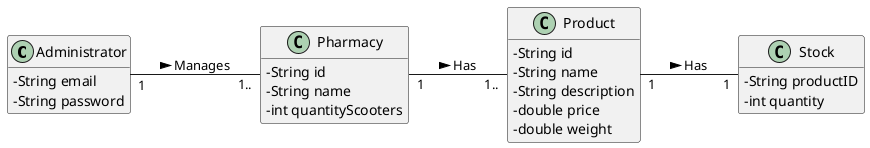 @startuml
skinparam classAttributeIconSize 0
hide methods
left to right direction

class Administrator {
  -String email
  -String password
}

class Pharmacy {
  -String id
  -String name
  -int quantityScooters
  }

class Stock {
  -String productID
  -int quantity
}

class Product {
  -String id
  -String name
  -String description
  -double price
  -double weight
}

Pharmacy "1" -- "1.." Product: Has >
Product "1" -- "1" Stock: Has > 
Administrator "1" -- "1.." Pharmacy: Manages >

@enduml